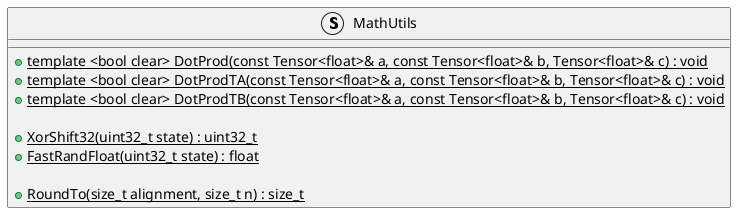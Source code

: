 @startuml MathUtils
struct MathUtils {
    {static} + template <bool clear> DotProd(const Tensor<float>& a, const Tensor<float>& b, Tensor<float>& c) : void
    {static} + template <bool clear> DotProdTA(const Tensor<float>& a, const Tensor<float>& b, Tensor<float>& c) : void
    {static} + template <bool clear> DotProdTB(const Tensor<float>& a, const Tensor<float>& b, Tensor<float>& c) : void

    {static} + XorShift32(uint32_t state) : uint32_t
    {static} + FastRandFloat(uint32_t state) : float

    {static} + RoundTo(size_t alignment, size_t n) : size_t
}
@enduml
